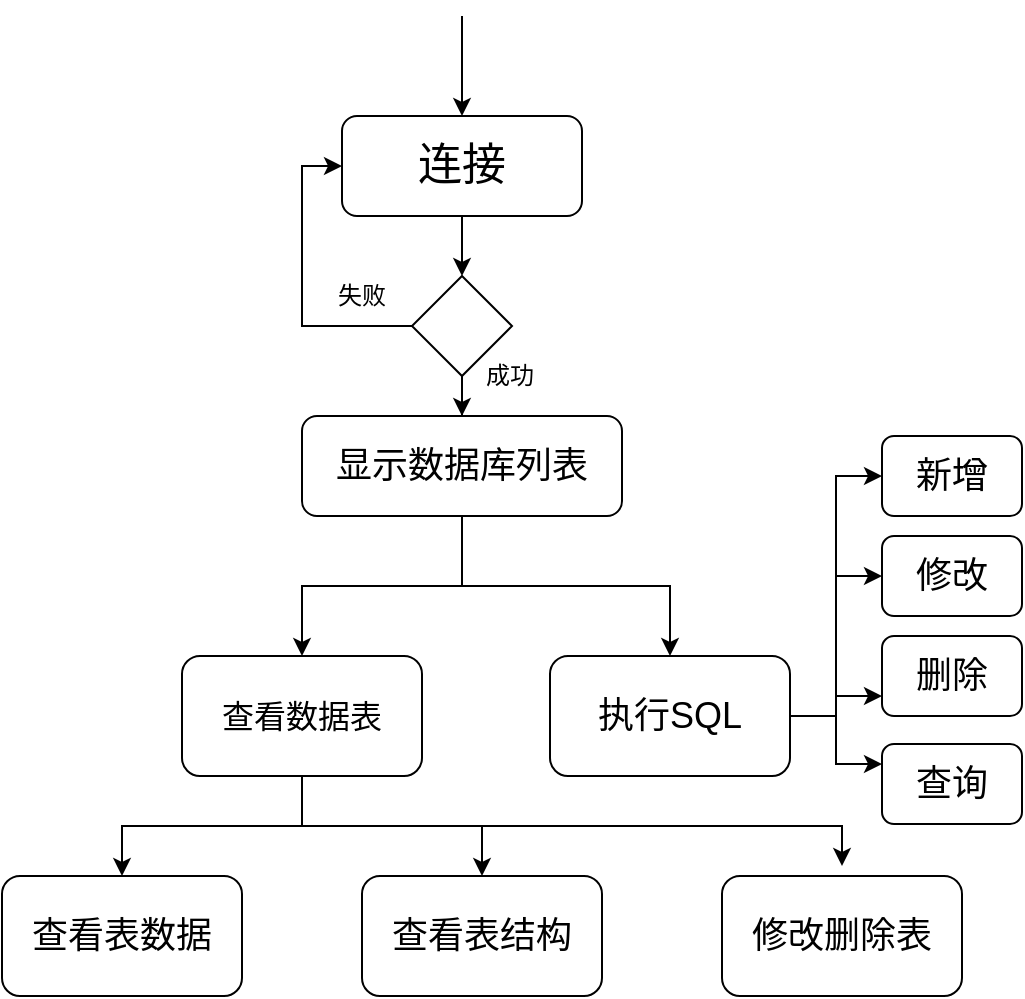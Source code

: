 <mxfile version="14.5.0" type="github"><diagram id="ZdmuaUK3fUSd73Kf8lO3" name="Page-1"><mxGraphModel dx="946" dy="491" grid="1" gridSize="10" guides="1" tooltips="1" connect="1" arrows="1" fold="1" page="1" pageScale="1" pageWidth="827" pageHeight="1169" math="0" shadow="0"><root><mxCell id="0"/><mxCell id="1" parent="0"/><mxCell id="YnoJJKjKkPef9uuJP_yI-10" value="" style="edgeStyle=orthogonalEdgeStyle;rounded=0;orthogonalLoop=1;jettySize=auto;html=1;" edge="1" parent="1" source="YnoJJKjKkPef9uuJP_yI-1" target="YnoJJKjKkPef9uuJP_yI-9"><mxGeometry relative="1" as="geometry"/></mxCell><mxCell id="YnoJJKjKkPef9uuJP_yI-1" value="&lt;font style=&quot;font-size: 22px&quot;&gt;连接&lt;/font&gt;" style="rounded=1;whiteSpace=wrap;html=1;" vertex="1" parent="1"><mxGeometry x="300" y="130" width="120" height="50" as="geometry"/></mxCell><mxCell id="YnoJJKjKkPef9uuJP_yI-15" style="edgeStyle=orthogonalEdgeStyle;rounded=0;orthogonalLoop=1;jettySize=auto;html=1;entryX=0.5;entryY=0;entryDx=0;entryDy=0;" edge="1" parent="1" source="YnoJJKjKkPef9uuJP_yI-2" target="YnoJJKjKkPef9uuJP_yI-3"><mxGeometry relative="1" as="geometry"/></mxCell><mxCell id="YnoJJKjKkPef9uuJP_yI-16" style="edgeStyle=orthogonalEdgeStyle;rounded=0;orthogonalLoop=1;jettySize=auto;html=1;entryX=0.5;entryY=0;entryDx=0;entryDy=0;" edge="1" parent="1" source="YnoJJKjKkPef9uuJP_yI-2" target="YnoJJKjKkPef9uuJP_yI-7"><mxGeometry relative="1" as="geometry"/></mxCell><mxCell id="YnoJJKjKkPef9uuJP_yI-2" value="&lt;font style=&quot;font-size: 18px&quot;&gt;显示数据库列表&lt;/font&gt;" style="rounded=1;whiteSpace=wrap;html=1;" vertex="1" parent="1"><mxGeometry x="280" y="280" width="160" height="50" as="geometry"/></mxCell><mxCell id="YnoJJKjKkPef9uuJP_yI-17" style="edgeStyle=orthogonalEdgeStyle;rounded=0;orthogonalLoop=1;jettySize=auto;html=1;entryX=0.5;entryY=0;entryDx=0;entryDy=0;" edge="1" parent="1" source="YnoJJKjKkPef9uuJP_yI-3" target="YnoJJKjKkPef9uuJP_yI-5"><mxGeometry relative="1" as="geometry"/></mxCell><mxCell id="YnoJJKjKkPef9uuJP_yI-18" style="edgeStyle=orthogonalEdgeStyle;rounded=0;orthogonalLoop=1;jettySize=auto;html=1;entryX=0.5;entryY=0;entryDx=0;entryDy=0;" edge="1" parent="1" source="YnoJJKjKkPef9uuJP_yI-3" target="YnoJJKjKkPef9uuJP_yI-4"><mxGeometry relative="1" as="geometry"/></mxCell><mxCell id="YnoJJKjKkPef9uuJP_yI-22" style="edgeStyle=orthogonalEdgeStyle;rounded=0;orthogonalLoop=1;jettySize=auto;html=1;entryX=0.5;entryY=0;entryDx=0;entryDy=0;" edge="1" parent="1"><mxGeometry relative="1" as="geometry"><mxPoint x="370" y="485" as="sourcePoint"/><mxPoint x="550" y="505" as="targetPoint"/><Array as="points"><mxPoint x="550" y="485"/></Array></mxGeometry></mxCell><mxCell id="YnoJJKjKkPef9uuJP_yI-3" value="&lt;font style=&quot;font-size: 16px&quot;&gt;查看数据表&lt;/font&gt;" style="rounded=1;whiteSpace=wrap;html=1;" vertex="1" parent="1"><mxGeometry x="220" y="400" width="120" height="60" as="geometry"/></mxCell><mxCell id="YnoJJKjKkPef9uuJP_yI-4" value="&lt;font style=&quot;font-size: 18px&quot;&gt;查看表结构&lt;/font&gt;" style="rounded=1;whiteSpace=wrap;html=1;" vertex="1" parent="1"><mxGeometry x="310" y="510" width="120" height="60" as="geometry"/></mxCell><mxCell id="YnoJJKjKkPef9uuJP_yI-5" value="&lt;font style=&quot;font-size: 18px&quot;&gt;查看表数据&lt;/font&gt;" style="rounded=1;whiteSpace=wrap;html=1;" vertex="1" parent="1"><mxGeometry x="130" y="510" width="120" height="60" as="geometry"/></mxCell><mxCell id="YnoJJKjKkPef9uuJP_yI-6" value="&lt;font style=&quot;font-size: 18px&quot;&gt;修改删除表&lt;/font&gt;" style="rounded=1;whiteSpace=wrap;html=1;" vertex="1" parent="1"><mxGeometry x="490" y="510" width="120" height="60" as="geometry"/></mxCell><mxCell id="YnoJJKjKkPef9uuJP_yI-27" style="edgeStyle=orthogonalEdgeStyle;rounded=0;orthogonalLoop=1;jettySize=auto;html=1;entryX=0;entryY=0.75;entryDx=0;entryDy=0;" edge="1" parent="1" source="YnoJJKjKkPef9uuJP_yI-7" target="YnoJJKjKkPef9uuJP_yI-25"><mxGeometry relative="1" as="geometry"/></mxCell><mxCell id="YnoJJKjKkPef9uuJP_yI-28" style="edgeStyle=orthogonalEdgeStyle;rounded=0;orthogonalLoop=1;jettySize=auto;html=1;entryX=0;entryY=0.25;entryDx=0;entryDy=0;" edge="1" parent="1" source="YnoJJKjKkPef9uuJP_yI-7" target="YnoJJKjKkPef9uuJP_yI-26"><mxGeometry relative="1" as="geometry"/></mxCell><mxCell id="YnoJJKjKkPef9uuJP_yI-29" style="edgeStyle=orthogonalEdgeStyle;rounded=0;orthogonalLoop=1;jettySize=auto;html=1;entryX=0;entryY=0.5;entryDx=0;entryDy=0;" edge="1" parent="1" source="YnoJJKjKkPef9uuJP_yI-7" target="YnoJJKjKkPef9uuJP_yI-24"><mxGeometry relative="1" as="geometry"/></mxCell><mxCell id="YnoJJKjKkPef9uuJP_yI-30" style="edgeStyle=orthogonalEdgeStyle;rounded=0;orthogonalLoop=1;jettySize=auto;html=1;entryX=0;entryY=0.5;entryDx=0;entryDy=0;" edge="1" parent="1" source="YnoJJKjKkPef9uuJP_yI-7" target="YnoJJKjKkPef9uuJP_yI-23"><mxGeometry relative="1" as="geometry"/></mxCell><mxCell id="YnoJJKjKkPef9uuJP_yI-7" value="&lt;font style=&quot;font-size: 18px&quot;&gt;执行SQL&lt;/font&gt;" style="rounded=1;whiteSpace=wrap;html=1;" vertex="1" parent="1"><mxGeometry x="404" y="400" width="120" height="60" as="geometry"/></mxCell><mxCell id="YnoJJKjKkPef9uuJP_yI-8" value="" style="endArrow=classic;html=1;entryX=0.5;entryY=0;entryDx=0;entryDy=0;" edge="1" parent="1" target="YnoJJKjKkPef9uuJP_yI-1"><mxGeometry width="50" height="50" relative="1" as="geometry"><mxPoint x="360" y="80" as="sourcePoint"/><mxPoint x="395" y="40" as="targetPoint"/></mxGeometry></mxCell><mxCell id="YnoJJKjKkPef9uuJP_yI-11" style="edgeStyle=orthogonalEdgeStyle;rounded=0;orthogonalLoop=1;jettySize=auto;html=1;entryX=0;entryY=0.5;entryDx=0;entryDy=0;" edge="1" parent="1" source="YnoJJKjKkPef9uuJP_yI-9" target="YnoJJKjKkPef9uuJP_yI-1"><mxGeometry relative="1" as="geometry"><mxPoint x="260" y="160" as="targetPoint"/><Array as="points"><mxPoint x="280" y="235"/><mxPoint x="280" y="155"/></Array></mxGeometry></mxCell><mxCell id="YnoJJKjKkPef9uuJP_yI-13" value="" style="edgeStyle=orthogonalEdgeStyle;rounded=0;orthogonalLoop=1;jettySize=auto;html=1;" edge="1" parent="1" source="YnoJJKjKkPef9uuJP_yI-9" target="YnoJJKjKkPef9uuJP_yI-2"><mxGeometry relative="1" as="geometry"/></mxCell><mxCell id="YnoJJKjKkPef9uuJP_yI-9" value="" style="rhombus;whiteSpace=wrap;html=1;" vertex="1" parent="1"><mxGeometry x="335" y="210" width="50" height="50" as="geometry"/></mxCell><mxCell id="YnoJJKjKkPef9uuJP_yI-12" value="失败" style="text;html=1;strokeColor=none;fillColor=none;align=center;verticalAlign=middle;whiteSpace=wrap;rounded=0;" vertex="1" parent="1"><mxGeometry x="290" y="210" width="40" height="20" as="geometry"/></mxCell><mxCell id="YnoJJKjKkPef9uuJP_yI-14" value="成功" style="text;html=1;strokeColor=none;fillColor=none;align=center;verticalAlign=middle;whiteSpace=wrap;rounded=0;" vertex="1" parent="1"><mxGeometry x="364" y="250" width="40" height="20" as="geometry"/></mxCell><mxCell id="YnoJJKjKkPef9uuJP_yI-23" value="&lt;font style=&quot;font-size: 18px&quot;&gt;新增&lt;/font&gt;" style="rounded=1;whiteSpace=wrap;html=1;" vertex="1" parent="1"><mxGeometry x="570" y="290" width="70" height="40" as="geometry"/></mxCell><mxCell id="YnoJJKjKkPef9uuJP_yI-24" value="&lt;font style=&quot;font-size: 18px&quot;&gt;修改&lt;/font&gt;" style="rounded=1;whiteSpace=wrap;html=1;" vertex="1" parent="1"><mxGeometry x="570" y="340" width="70" height="40" as="geometry"/></mxCell><mxCell id="YnoJJKjKkPef9uuJP_yI-25" value="&lt;font style=&quot;font-size: 18px&quot;&gt;删除&lt;/font&gt;" style="rounded=1;whiteSpace=wrap;html=1;" vertex="1" parent="1"><mxGeometry x="570" y="390" width="70" height="40" as="geometry"/></mxCell><mxCell id="YnoJJKjKkPef9uuJP_yI-26" value="&lt;font style=&quot;font-size: 18px&quot;&gt;查询&lt;/font&gt;" style="rounded=1;whiteSpace=wrap;html=1;" vertex="1" parent="1"><mxGeometry x="570" y="444" width="70" height="40" as="geometry"/></mxCell></root></mxGraphModel></diagram></mxfile>
